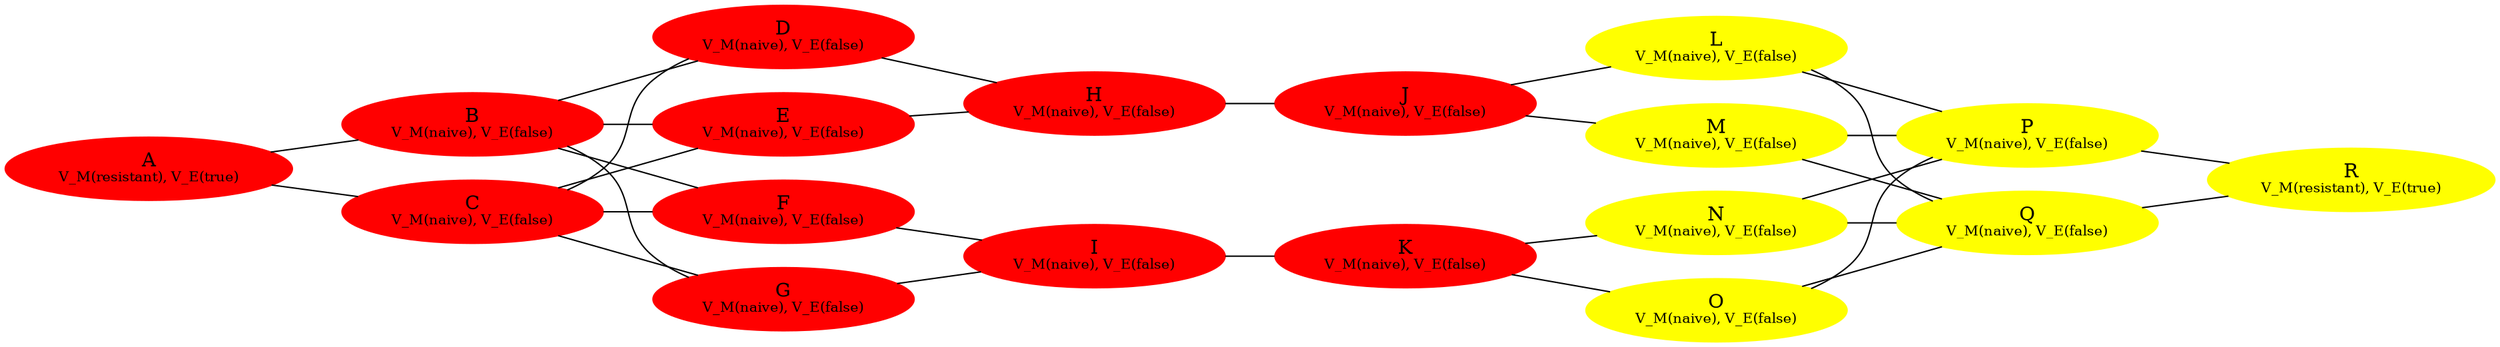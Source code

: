 graph {
 rankdir=LR;
A[label=<A<BR /><FONT POINT-SIZE="10">V_M(resistant), V_E(true)</FONT>>,style=filled, color=red];
B[label=<B<BR /><FONT POINT-SIZE="10">V_M(naive), V_E(false)</FONT>>,style=filled, color=red];
C[label=<C<BR /><FONT POINT-SIZE="10">V_M(naive), V_E(false)</FONT>>,style=filled, color=red];
D[label=<D<BR /><FONT POINT-SIZE="10">V_M(naive), V_E(false)</FONT>>,style=filled, color=red];
E[label=<E<BR /><FONT POINT-SIZE="10">V_M(naive), V_E(false)</FONT>>,style=filled, color=red];
F[label=<F<BR /><FONT POINT-SIZE="10">V_M(naive), V_E(false)</FONT>>,style=filled, color=red];
G[label=<G<BR /><FONT POINT-SIZE="10">V_M(naive), V_E(false)</FONT>>,style=filled, color=red];
H[label=<H<BR /><FONT POINT-SIZE="10">V_M(naive), V_E(false)</FONT>>,style=filled, color=red];
I[label=<I<BR /><FONT POINT-SIZE="10">V_M(naive), V_E(false)</FONT>>,style=filled, color=red];
J[label=<J<BR /><FONT POINT-SIZE="10">V_M(naive), V_E(false)</FONT>>,style=filled, color=red];
K[label=<K<BR /><FONT POINT-SIZE="10">V_M(naive), V_E(false)</FONT>>,style=filled, color=red];
L[label=<L<BR /><FONT POINT-SIZE="10">V_M(naive), V_E(false)</FONT>>,style=filled, color=yellow];
M[label=<M<BR /><FONT POINT-SIZE="10">V_M(naive), V_E(false)</FONT>>,style=filled, color=yellow];
N[label=<N<BR /><FONT POINT-SIZE="10">V_M(naive), V_E(false)</FONT>>,style=filled, color=yellow];
O[label=<O<BR /><FONT POINT-SIZE="10">V_M(naive), V_E(false)</FONT>>,style=filled, color=yellow];
P[label=<P<BR /><FONT POINT-SIZE="10">V_M(naive), V_E(false)</FONT>>,style=filled, color=yellow];
Q[label=<Q<BR /><FONT POINT-SIZE="10">V_M(naive), V_E(false)</FONT>>,style=filled, color=yellow];
R[label=<R<BR /><FONT POINT-SIZE="10">V_M(resistant), V_E(true)</FONT>>,style=filled, color=yellow];
A -- {{B C }}
B -- {{D E F G }}
C -- {{D E F G }}
D -- {{H }}
E -- {{H }}
F -- {{I }}
G -- {{I }}
H -- {{J }}
I -- {{K }}
J -- {{L M }}
K -- {{N O }}
L -- {{P Q }}
M -- {{P Q }}
N -- {{P Q }}
O -- {{P Q }}
P -- {{R }}
Q -- {{R }}
R -- {{}}
}